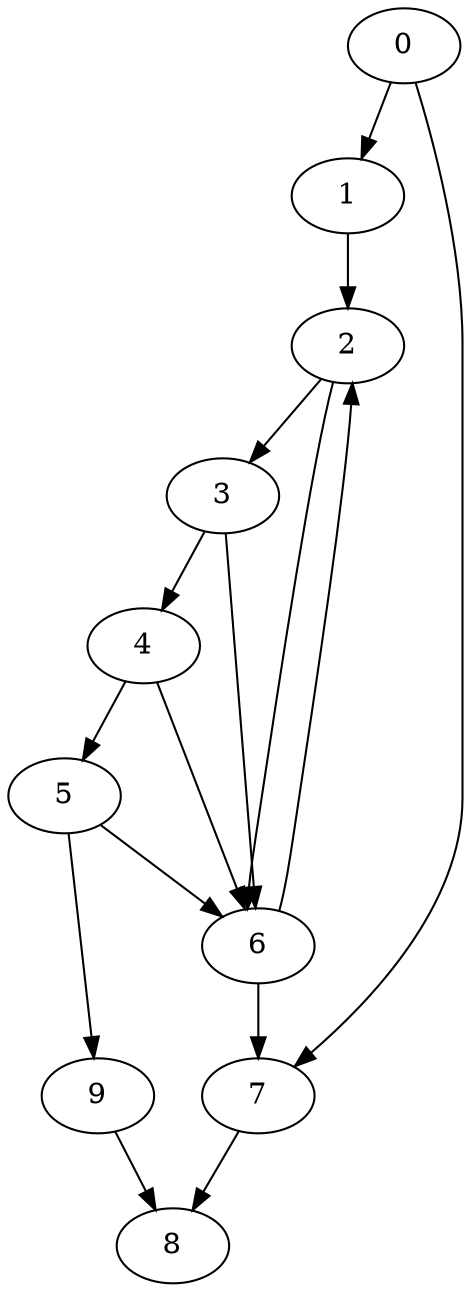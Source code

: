 digraph {
	0
	1
	2
	3
	4
	5
	6
	7
	8
	9
	3 -> 4
	7 -> 8
	9 -> 8
	5 -> 9
	0 -> 1
	1 -> 2
	6 -> 2
	2 -> 3
	6 -> 7
	0 -> 7
	4 -> 5
	5 -> 6
	2 -> 6
	3 -> 6
	4 -> 6
}
